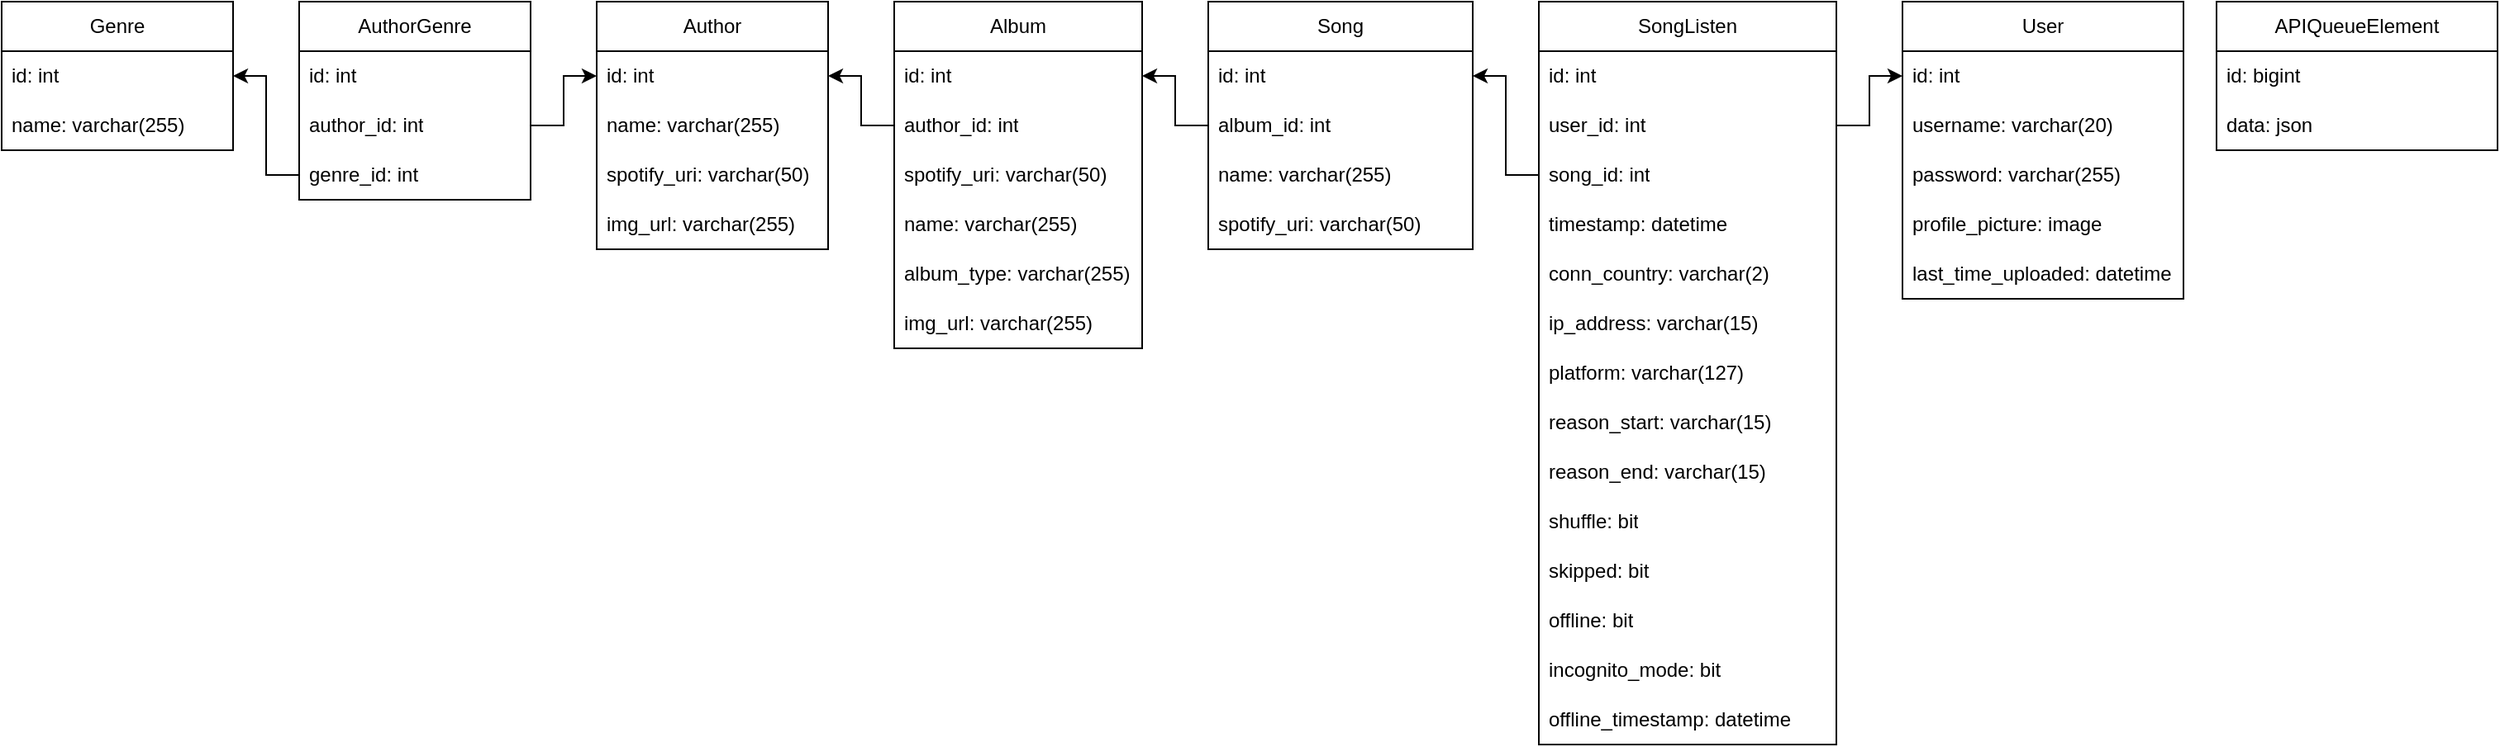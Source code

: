 <mxfile version="27.0.4">
  <diagram name="Page-1" id="bD5bsMfpep0lcz-_1zIg">
    <mxGraphModel dx="1778" dy="429" grid="1" gridSize="10" guides="1" tooltips="1" connect="1" arrows="1" fold="1" page="1" pageScale="1" pageWidth="827" pageHeight="1169" background="none" math="0" shadow="0">
      <root>
        <mxCell id="0" />
        <mxCell id="1" parent="0" />
        <mxCell id="kyAckuFslsEdnmbil3u1-1" value="User" style="swimlane;fontStyle=0;childLayout=stackLayout;horizontal=1;startSize=30;horizontalStack=0;resizeParent=1;resizeParentMax=0;resizeLast=0;collapsible=1;marginBottom=0;whiteSpace=wrap;html=1;" parent="1" vertex="1">
          <mxGeometry x="340" y="320" width="170" height="180" as="geometry" />
        </mxCell>
        <mxCell id="kyAckuFslsEdnmbil3u1-2" value="id: int" style="text;strokeColor=none;fillColor=none;align=left;verticalAlign=middle;spacingLeft=4;spacingRight=4;overflow=hidden;points=[[0,0.5],[1,0.5]];portConstraint=eastwest;rotatable=0;whiteSpace=wrap;html=1;" parent="kyAckuFslsEdnmbil3u1-1" vertex="1">
          <mxGeometry y="30" width="170" height="30" as="geometry" />
        </mxCell>
        <mxCell id="kyAckuFslsEdnmbil3u1-9" value="username: varchar(20)" style="text;strokeColor=none;fillColor=none;align=left;verticalAlign=middle;spacingLeft=4;spacingRight=4;overflow=hidden;points=[[0,0.5],[1,0.5]];portConstraint=eastwest;rotatable=0;whiteSpace=wrap;html=1;" parent="kyAckuFslsEdnmbil3u1-1" vertex="1">
          <mxGeometry y="60" width="170" height="30" as="geometry" />
        </mxCell>
        <mxCell id="kyAckuFslsEdnmbil3u1-3" value="password: varchar(255)" style="text;strokeColor=none;fillColor=none;align=left;verticalAlign=middle;spacingLeft=4;spacingRight=4;overflow=hidden;points=[[0,0.5],[1,0.5]];portConstraint=eastwest;rotatable=0;whiteSpace=wrap;html=1;" parent="kyAckuFslsEdnmbil3u1-1" vertex="1">
          <mxGeometry y="90" width="170" height="30" as="geometry" />
        </mxCell>
        <mxCell id="2" value="profile_picture: image" style="text;strokeColor=none;fillColor=none;align=left;verticalAlign=middle;spacingLeft=4;spacingRight=4;overflow=hidden;points=[[0,0.5],[1,0.5]];portConstraint=eastwest;rotatable=0;whiteSpace=wrap;html=1;" parent="kyAckuFslsEdnmbil3u1-1" vertex="1">
          <mxGeometry y="120" width="170" height="30" as="geometry" />
        </mxCell>
        <mxCell id="3" value="last_time_uploaded: datetime" style="text;strokeColor=none;fillColor=none;align=left;verticalAlign=middle;spacingLeft=4;spacingRight=4;overflow=hidden;points=[[0,0.5],[1,0.5]];portConstraint=eastwest;rotatable=0;whiteSpace=wrap;html=1;" parent="kyAckuFslsEdnmbil3u1-1" vertex="1">
          <mxGeometry y="150" width="170" height="30" as="geometry" />
        </mxCell>
        <mxCell id="kyAckuFslsEdnmbil3u1-10" value="SongListen" style="swimlane;fontStyle=0;childLayout=stackLayout;horizontal=1;startSize=30;horizontalStack=0;resizeParent=1;resizeParentMax=0;resizeLast=0;collapsible=1;marginBottom=0;whiteSpace=wrap;html=1;" parent="1" vertex="1">
          <mxGeometry x="120" y="320" width="180" height="450" as="geometry" />
        </mxCell>
        <mxCell id="kyAckuFslsEdnmbil3u1-11" value="id: int" style="text;strokeColor=none;fillColor=none;align=left;verticalAlign=middle;spacingLeft=4;spacingRight=4;overflow=hidden;points=[[0,0.5],[1,0.5]];portConstraint=eastwest;rotatable=0;whiteSpace=wrap;html=1;" parent="kyAckuFslsEdnmbil3u1-10" vertex="1">
          <mxGeometry y="30" width="180" height="30" as="geometry" />
        </mxCell>
        <mxCell id="kyAckuFslsEdnmbil3u1-12" value="user_id: int" style="text;strokeColor=none;fillColor=none;align=left;verticalAlign=middle;spacingLeft=4;spacingRight=4;overflow=hidden;points=[[0,0.5],[1,0.5]];portConstraint=eastwest;rotatable=0;whiteSpace=wrap;html=1;" parent="kyAckuFslsEdnmbil3u1-10" vertex="1">
          <mxGeometry y="60" width="180" height="30" as="geometry" />
        </mxCell>
        <mxCell id="kyAckuFslsEdnmbil3u1-14" value="song_id: int" style="text;strokeColor=none;fillColor=none;align=left;verticalAlign=middle;spacingLeft=4;spacingRight=4;overflow=hidden;points=[[0,0.5],[1,0.5]];portConstraint=eastwest;rotatable=0;whiteSpace=wrap;html=1;" parent="kyAckuFslsEdnmbil3u1-10" vertex="1">
          <mxGeometry y="90" width="180" height="30" as="geometry" />
        </mxCell>
        <mxCell id="kyAckuFslsEdnmbil3u1-21" value="timestamp: datetime" style="text;strokeColor=none;fillColor=none;align=left;verticalAlign=middle;spacingLeft=4;spacingRight=4;overflow=hidden;points=[[0,0.5],[1,0.5]];portConstraint=eastwest;rotatable=0;whiteSpace=wrap;html=1;" parent="kyAckuFslsEdnmbil3u1-10" vertex="1">
          <mxGeometry y="120" width="180" height="30" as="geometry" />
        </mxCell>
        <mxCell id="kyAckuFslsEdnmbil3u1-24" value="conn_country: varchar(2)" style="text;strokeColor=none;fillColor=none;align=left;verticalAlign=middle;spacingLeft=4;spacingRight=4;overflow=hidden;points=[[0,0.5],[1,0.5]];portConstraint=eastwest;rotatable=0;whiteSpace=wrap;html=1;" parent="kyAckuFslsEdnmbil3u1-10" vertex="1">
          <mxGeometry y="150" width="180" height="30" as="geometry" />
        </mxCell>
        <mxCell id="kyAckuFslsEdnmbil3u1-25" value="ip_address: varchar(15)" style="text;strokeColor=none;fillColor=none;align=left;verticalAlign=middle;spacingLeft=4;spacingRight=4;overflow=hidden;points=[[0,0.5],[1,0.5]];portConstraint=eastwest;rotatable=0;whiteSpace=wrap;html=1;" parent="kyAckuFslsEdnmbil3u1-10" vertex="1">
          <mxGeometry y="180" width="180" height="30" as="geometry" />
        </mxCell>
        <mxCell id="kyAckuFslsEdnmbil3u1-22" value="platform: varchar(127)" style="text;strokeColor=none;fillColor=none;align=left;verticalAlign=middle;spacingLeft=4;spacingRight=4;overflow=hidden;points=[[0,0.5],[1,0.5]];portConstraint=eastwest;rotatable=0;whiteSpace=wrap;html=1;" parent="kyAckuFslsEdnmbil3u1-10" vertex="1">
          <mxGeometry y="210" width="180" height="30" as="geometry" />
        </mxCell>
        <mxCell id="kyAckuFslsEdnmbil3u1-28" value="reason_start: varchar(15)" style="text;strokeColor=none;fillColor=none;align=left;verticalAlign=middle;spacingLeft=4;spacingRight=4;overflow=hidden;points=[[0,0.5],[1,0.5]];portConstraint=eastwest;rotatable=0;whiteSpace=wrap;html=1;" parent="kyAckuFslsEdnmbil3u1-10" vertex="1">
          <mxGeometry y="240" width="180" height="30" as="geometry" />
        </mxCell>
        <mxCell id="kyAckuFslsEdnmbil3u1-29" value="reason_end: varchar(15)" style="text;strokeColor=none;fillColor=none;align=left;verticalAlign=middle;spacingLeft=4;spacingRight=4;overflow=hidden;points=[[0,0.5],[1,0.5]];portConstraint=eastwest;rotatable=0;whiteSpace=wrap;html=1;" parent="kyAckuFslsEdnmbil3u1-10" vertex="1">
          <mxGeometry y="270" width="180" height="30" as="geometry" />
        </mxCell>
        <mxCell id="kyAckuFslsEdnmbil3u1-30" value="shuffle: bit" style="text;strokeColor=none;fillColor=none;align=left;verticalAlign=middle;spacingLeft=4;spacingRight=4;overflow=hidden;points=[[0,0.5],[1,0.5]];portConstraint=eastwest;rotatable=0;whiteSpace=wrap;html=1;" parent="kyAckuFslsEdnmbil3u1-10" vertex="1">
          <mxGeometry y="300" width="180" height="30" as="geometry" />
        </mxCell>
        <mxCell id="kyAckuFslsEdnmbil3u1-31" value="skipped: bit" style="text;strokeColor=none;fillColor=none;align=left;verticalAlign=middle;spacingLeft=4;spacingRight=4;overflow=hidden;points=[[0,0.5],[1,0.5]];portConstraint=eastwest;rotatable=0;whiteSpace=wrap;html=1;" parent="kyAckuFslsEdnmbil3u1-10" vertex="1">
          <mxGeometry y="330" width="180" height="30" as="geometry" />
        </mxCell>
        <mxCell id="kyAckuFslsEdnmbil3u1-32" value="offline: bit" style="text;strokeColor=none;fillColor=none;align=left;verticalAlign=middle;spacingLeft=4;spacingRight=4;overflow=hidden;points=[[0,0.5],[1,0.5]];portConstraint=eastwest;rotatable=0;whiteSpace=wrap;html=1;" parent="kyAckuFslsEdnmbil3u1-10" vertex="1">
          <mxGeometry y="360" width="180" height="30" as="geometry" />
        </mxCell>
        <mxCell id="kyAckuFslsEdnmbil3u1-33" value="incognito_mode: bit" style="text;strokeColor=none;fillColor=none;align=left;verticalAlign=middle;spacingLeft=4;spacingRight=4;overflow=hidden;points=[[0,0.5],[1,0.5]];portConstraint=eastwest;rotatable=0;whiteSpace=wrap;html=1;" parent="kyAckuFslsEdnmbil3u1-10" vertex="1">
          <mxGeometry y="390" width="180" height="30" as="geometry" />
        </mxCell>
        <mxCell id="kyAckuFslsEdnmbil3u1-34" value="offline_timestamp: datetime" style="text;strokeColor=none;fillColor=none;align=left;verticalAlign=middle;spacingLeft=4;spacingRight=4;overflow=hidden;points=[[0,0.5],[1,0.5]];portConstraint=eastwest;rotatable=0;whiteSpace=wrap;html=1;" parent="kyAckuFslsEdnmbil3u1-10" vertex="1">
          <mxGeometry y="420" width="180" height="30" as="geometry" />
        </mxCell>
        <mxCell id="kyAckuFslsEdnmbil3u1-15" style="edgeStyle=orthogonalEdgeStyle;rounded=0;orthogonalLoop=1;jettySize=auto;html=1;entryX=0;entryY=0.5;entryDx=0;entryDy=0;" parent="1" source="kyAckuFslsEdnmbil3u1-12" target="kyAckuFslsEdnmbil3u1-2" edge="1">
          <mxGeometry relative="1" as="geometry" />
        </mxCell>
        <mxCell id="kyAckuFslsEdnmbil3u1-16" value="Song" style="swimlane;fontStyle=0;childLayout=stackLayout;horizontal=1;startSize=30;horizontalStack=0;resizeParent=1;resizeParentMax=0;resizeLast=0;collapsible=1;marginBottom=0;whiteSpace=wrap;html=1;" parent="1" vertex="1">
          <mxGeometry x="-80" y="320" width="160" height="150" as="geometry" />
        </mxCell>
        <mxCell id="kyAckuFslsEdnmbil3u1-17" value="id: int" style="text;strokeColor=none;fillColor=none;align=left;verticalAlign=middle;spacingLeft=4;spacingRight=4;overflow=hidden;points=[[0,0.5],[1,0.5]];portConstraint=eastwest;rotatable=0;whiteSpace=wrap;html=1;" parent="kyAckuFslsEdnmbil3u1-16" vertex="1">
          <mxGeometry y="30" width="160" height="30" as="geometry" />
        </mxCell>
        <mxCell id="kyAckuFslsEdnmbil3u1-35" value="album_id: int" style="text;strokeColor=none;fillColor=none;align=left;verticalAlign=middle;spacingLeft=4;spacingRight=4;overflow=hidden;points=[[0,0.5],[1,0.5]];portConstraint=eastwest;rotatable=0;whiteSpace=wrap;html=1;" parent="kyAckuFslsEdnmbil3u1-16" vertex="1">
          <mxGeometry y="60" width="160" height="30" as="geometry" />
        </mxCell>
        <mxCell id="kyAckuFslsEdnmbil3u1-26" value="name: varchar(255)" style="text;strokeColor=none;fillColor=none;align=left;verticalAlign=middle;spacingLeft=4;spacingRight=4;overflow=hidden;points=[[0,0.5],[1,0.5]];portConstraint=eastwest;rotatable=0;whiteSpace=wrap;html=1;" parent="kyAckuFslsEdnmbil3u1-16" vertex="1">
          <mxGeometry y="90" width="160" height="30" as="geometry" />
        </mxCell>
        <mxCell id="kyAckuFslsEdnmbil3u1-27" value="spotify_uri: varchar(50)" style="text;strokeColor=none;fillColor=none;align=left;verticalAlign=middle;spacingLeft=4;spacingRight=4;overflow=hidden;points=[[0,0.5],[1,0.5]];portConstraint=eastwest;rotatable=0;whiteSpace=wrap;html=1;" parent="kyAckuFslsEdnmbil3u1-16" vertex="1">
          <mxGeometry y="120" width="160" height="30" as="geometry" />
        </mxCell>
        <mxCell id="kyAckuFslsEdnmbil3u1-20" style="edgeStyle=orthogonalEdgeStyle;rounded=0;orthogonalLoop=1;jettySize=auto;html=1;entryX=1;entryY=0.5;entryDx=0;entryDy=0;" parent="1" source="kyAckuFslsEdnmbil3u1-14" target="kyAckuFslsEdnmbil3u1-17" edge="1">
          <mxGeometry relative="1" as="geometry" />
        </mxCell>
        <mxCell id="kyAckuFslsEdnmbil3u1-37" value="Album" style="swimlane;fontStyle=0;childLayout=stackLayout;horizontal=1;startSize=30;horizontalStack=0;resizeParent=1;resizeParentMax=0;resizeLast=0;collapsible=1;marginBottom=0;whiteSpace=wrap;html=1;" parent="1" vertex="1">
          <mxGeometry x="-270" y="320" width="150" height="210" as="geometry" />
        </mxCell>
        <mxCell id="kyAckuFslsEdnmbil3u1-38" value="id: int" style="text;strokeColor=none;fillColor=none;align=left;verticalAlign=middle;spacingLeft=4;spacingRight=4;overflow=hidden;points=[[0,0.5],[1,0.5]];portConstraint=eastwest;rotatable=0;whiteSpace=wrap;html=1;" parent="kyAckuFslsEdnmbil3u1-37" vertex="1">
          <mxGeometry y="30" width="150" height="30" as="geometry" />
        </mxCell>
        <mxCell id="kyAckuFslsEdnmbil3u1-36" value="author_id: int" style="text;strokeColor=none;fillColor=none;align=left;verticalAlign=middle;spacingLeft=4;spacingRight=4;overflow=hidden;points=[[0,0.5],[1,0.5]];portConstraint=eastwest;rotatable=0;whiteSpace=wrap;html=1;" parent="kyAckuFslsEdnmbil3u1-37" vertex="1">
          <mxGeometry y="60" width="150" height="30" as="geometry" />
        </mxCell>
        <mxCell id="kyAckuFslsEdnmbil3u1-61" value="spotify_uri: varchar(50)" style="text;strokeColor=none;fillColor=none;align=left;verticalAlign=middle;spacingLeft=4;spacingRight=4;overflow=hidden;points=[[0,0.5],[1,0.5]];portConstraint=eastwest;rotatable=0;whiteSpace=wrap;html=1;" parent="kyAckuFslsEdnmbil3u1-37" vertex="1">
          <mxGeometry y="90" width="150" height="30" as="geometry" />
        </mxCell>
        <mxCell id="kyAckuFslsEdnmbil3u1-42" value="name: varchar(255)" style="text;strokeColor=none;fillColor=none;align=left;verticalAlign=middle;spacingLeft=4;spacingRight=4;overflow=hidden;points=[[0,0.5],[1,0.5]];portConstraint=eastwest;rotatable=0;whiteSpace=wrap;html=1;" parent="kyAckuFslsEdnmbil3u1-37" vertex="1">
          <mxGeometry y="120" width="150" height="30" as="geometry" />
        </mxCell>
        <mxCell id="kyAckuFslsEdnmbil3u1-60" value="album_type: varchar(255)" style="text;strokeColor=none;fillColor=none;align=left;verticalAlign=middle;spacingLeft=4;spacingRight=4;overflow=hidden;points=[[0,0.5],[1,0.5]];portConstraint=eastwest;rotatable=0;whiteSpace=wrap;html=1;" parent="kyAckuFslsEdnmbil3u1-37" vertex="1">
          <mxGeometry y="150" width="150" height="30" as="geometry" />
        </mxCell>
        <mxCell id="kyAckuFslsEdnmbil3u1-63" value="img_url: varchar(255)" style="text;strokeColor=none;fillColor=none;align=left;verticalAlign=middle;spacingLeft=4;spacingRight=4;overflow=hidden;points=[[0,0.5],[1,0.5]];portConstraint=eastwest;rotatable=0;whiteSpace=wrap;html=1;" parent="kyAckuFslsEdnmbil3u1-37" vertex="1">
          <mxGeometry y="180" width="150" height="30" as="geometry" />
        </mxCell>
        <mxCell id="kyAckuFslsEdnmbil3u1-41" style="edgeStyle=orthogonalEdgeStyle;rounded=0;orthogonalLoop=1;jettySize=auto;html=1;entryX=1;entryY=0.5;entryDx=0;entryDy=0;" parent="1" source="kyAckuFslsEdnmbil3u1-35" target="kyAckuFslsEdnmbil3u1-38" edge="1">
          <mxGeometry relative="1" as="geometry" />
        </mxCell>
        <mxCell id="kyAckuFslsEdnmbil3u1-43" value="Author" style="swimlane;fontStyle=0;childLayout=stackLayout;horizontal=1;startSize=30;horizontalStack=0;resizeParent=1;resizeParentMax=0;resizeLast=0;collapsible=1;marginBottom=0;whiteSpace=wrap;html=1;" parent="1" vertex="1">
          <mxGeometry x="-450" y="320" width="140" height="150" as="geometry" />
        </mxCell>
        <mxCell id="kyAckuFslsEdnmbil3u1-44" value="id: int" style="text;strokeColor=none;fillColor=none;align=left;verticalAlign=middle;spacingLeft=4;spacingRight=4;overflow=hidden;points=[[0,0.5],[1,0.5]];portConstraint=eastwest;rotatable=0;whiteSpace=wrap;html=1;" parent="kyAckuFslsEdnmbil3u1-43" vertex="1">
          <mxGeometry y="30" width="140" height="30" as="geometry" />
        </mxCell>
        <mxCell id="kyAckuFslsEdnmbil3u1-46" value="name: varchar(255)" style="text;strokeColor=none;fillColor=none;align=left;verticalAlign=middle;spacingLeft=4;spacingRight=4;overflow=hidden;points=[[0,0.5],[1,0.5]];portConstraint=eastwest;rotatable=0;whiteSpace=wrap;html=1;" parent="kyAckuFslsEdnmbil3u1-43" vertex="1">
          <mxGeometry y="60" width="140" height="30" as="geometry" />
        </mxCell>
        <mxCell id="kyAckuFslsEdnmbil3u1-62" value="spotify_uri: varchar(50)" style="text;strokeColor=none;fillColor=none;align=left;verticalAlign=middle;spacingLeft=4;spacingRight=4;overflow=hidden;points=[[0,0.5],[1,0.5]];portConstraint=eastwest;rotatable=0;whiteSpace=wrap;html=1;" parent="kyAckuFslsEdnmbil3u1-43" vertex="1">
          <mxGeometry y="90" width="140" height="30" as="geometry" />
        </mxCell>
        <mxCell id="kyAckuFslsEdnmbil3u1-65" value="img_url: varchar(255)" style="text;strokeColor=none;fillColor=none;align=left;verticalAlign=middle;spacingLeft=4;spacingRight=4;overflow=hidden;points=[[0,0.5],[1,0.5]];portConstraint=eastwest;rotatable=0;whiteSpace=wrap;html=1;" parent="kyAckuFslsEdnmbil3u1-43" vertex="1">
          <mxGeometry y="120" width="140" height="30" as="geometry" />
        </mxCell>
        <mxCell id="kyAckuFslsEdnmbil3u1-47" style="edgeStyle=orthogonalEdgeStyle;rounded=0;orthogonalLoop=1;jettySize=auto;html=1;entryX=1;entryY=0.5;entryDx=0;entryDy=0;" parent="1" source="kyAckuFslsEdnmbil3u1-36" target="kyAckuFslsEdnmbil3u1-44" edge="1">
          <mxGeometry relative="1" as="geometry" />
        </mxCell>
        <mxCell id="kyAckuFslsEdnmbil3u1-48" value="Genre" style="swimlane;fontStyle=0;childLayout=stackLayout;horizontal=1;startSize=30;horizontalStack=0;resizeParent=1;resizeParentMax=0;resizeLast=0;collapsible=1;marginBottom=0;whiteSpace=wrap;html=1;" parent="1" vertex="1">
          <mxGeometry x="-810" y="320" width="140" height="90" as="geometry" />
        </mxCell>
        <mxCell id="kyAckuFslsEdnmbil3u1-49" value="id: int" style="text;strokeColor=none;fillColor=none;align=left;verticalAlign=middle;spacingLeft=4;spacingRight=4;overflow=hidden;points=[[0,0.5],[1,0.5]];portConstraint=eastwest;rotatable=0;whiteSpace=wrap;html=1;" parent="kyAckuFslsEdnmbil3u1-48" vertex="1">
          <mxGeometry y="30" width="140" height="30" as="geometry" />
        </mxCell>
        <mxCell id="kyAckuFslsEdnmbil3u1-50" value="name: varchar(255)" style="text;strokeColor=none;fillColor=none;align=left;verticalAlign=middle;spacingLeft=4;spacingRight=4;overflow=hidden;points=[[0,0.5],[1,0.5]];portConstraint=eastwest;rotatable=0;whiteSpace=wrap;html=1;" parent="kyAckuFslsEdnmbil3u1-48" vertex="1">
          <mxGeometry y="60" width="140" height="30" as="geometry" />
        </mxCell>
        <mxCell id="kyAckuFslsEdnmbil3u1-53" value="AuthorGenre" style="swimlane;fontStyle=0;childLayout=stackLayout;horizontal=1;startSize=30;horizontalStack=0;resizeParent=1;resizeParentMax=0;resizeLast=0;collapsible=1;marginBottom=0;whiteSpace=wrap;html=1;" parent="1" vertex="1">
          <mxGeometry x="-630" y="320" width="140" height="120" as="geometry" />
        </mxCell>
        <mxCell id="kyAckuFslsEdnmbil3u1-54" value="id: int" style="text;strokeColor=none;fillColor=none;align=left;verticalAlign=middle;spacingLeft=4;spacingRight=4;overflow=hidden;points=[[0,0.5],[1,0.5]];portConstraint=eastwest;rotatable=0;whiteSpace=wrap;html=1;" parent="kyAckuFslsEdnmbil3u1-53" vertex="1">
          <mxGeometry y="30" width="140" height="30" as="geometry" />
        </mxCell>
        <mxCell id="kyAckuFslsEdnmbil3u1-55" value="author_id: int" style="text;strokeColor=none;fillColor=none;align=left;verticalAlign=middle;spacingLeft=4;spacingRight=4;overflow=hidden;points=[[0,0.5],[1,0.5]];portConstraint=eastwest;rotatable=0;whiteSpace=wrap;html=1;" parent="kyAckuFslsEdnmbil3u1-53" vertex="1">
          <mxGeometry y="60" width="140" height="30" as="geometry" />
        </mxCell>
        <mxCell id="kyAckuFslsEdnmbil3u1-57" value="genre_id: int" style="text;strokeColor=none;fillColor=none;align=left;verticalAlign=middle;spacingLeft=4;spacingRight=4;overflow=hidden;points=[[0,0.5],[1,0.5]];portConstraint=eastwest;rotatable=0;whiteSpace=wrap;html=1;" parent="kyAckuFslsEdnmbil3u1-53" vertex="1">
          <mxGeometry y="90" width="140" height="30" as="geometry" />
        </mxCell>
        <mxCell id="kyAckuFslsEdnmbil3u1-58" style="edgeStyle=orthogonalEdgeStyle;rounded=0;orthogonalLoop=1;jettySize=auto;html=1;entryX=1;entryY=0.5;entryDx=0;entryDy=0;" parent="1" source="kyAckuFslsEdnmbil3u1-57" target="kyAckuFslsEdnmbil3u1-49" edge="1">
          <mxGeometry relative="1" as="geometry" />
        </mxCell>
        <mxCell id="kyAckuFslsEdnmbil3u1-59" style="edgeStyle=orthogonalEdgeStyle;rounded=0;orthogonalLoop=1;jettySize=auto;html=1;entryX=0;entryY=0.5;entryDx=0;entryDy=0;" parent="1" source="kyAckuFslsEdnmbil3u1-55" target="kyAckuFslsEdnmbil3u1-44" edge="1">
          <mxGeometry relative="1" as="geometry" />
        </mxCell>
        <mxCell id="4" value="APIQueueElement" style="swimlane;fontStyle=0;childLayout=stackLayout;horizontal=1;startSize=30;horizontalStack=0;resizeParent=1;resizeParentMax=0;resizeLast=0;collapsible=1;marginBottom=0;whiteSpace=wrap;html=1;" parent="1" vertex="1">
          <mxGeometry x="530" y="320" width="170" height="90" as="geometry" />
        </mxCell>
        <mxCell id="5" value="id: bigint" style="text;strokeColor=none;fillColor=none;align=left;verticalAlign=middle;spacingLeft=4;spacingRight=4;overflow=hidden;points=[[0,0.5],[1,0.5]];portConstraint=eastwest;rotatable=0;whiteSpace=wrap;html=1;" parent="4" vertex="1">
          <mxGeometry y="30" width="170" height="30" as="geometry" />
        </mxCell>
        <mxCell id="10" value="data: json" style="text;strokeColor=none;fillColor=none;align=left;verticalAlign=middle;spacingLeft=4;spacingRight=4;overflow=hidden;points=[[0,0.5],[1,0.5]];portConstraint=eastwest;rotatable=0;whiteSpace=wrap;html=1;" parent="4" vertex="1">
          <mxGeometry y="60" width="170" height="30" as="geometry" />
        </mxCell>
      </root>
    </mxGraphModel>
  </diagram>
</mxfile>
